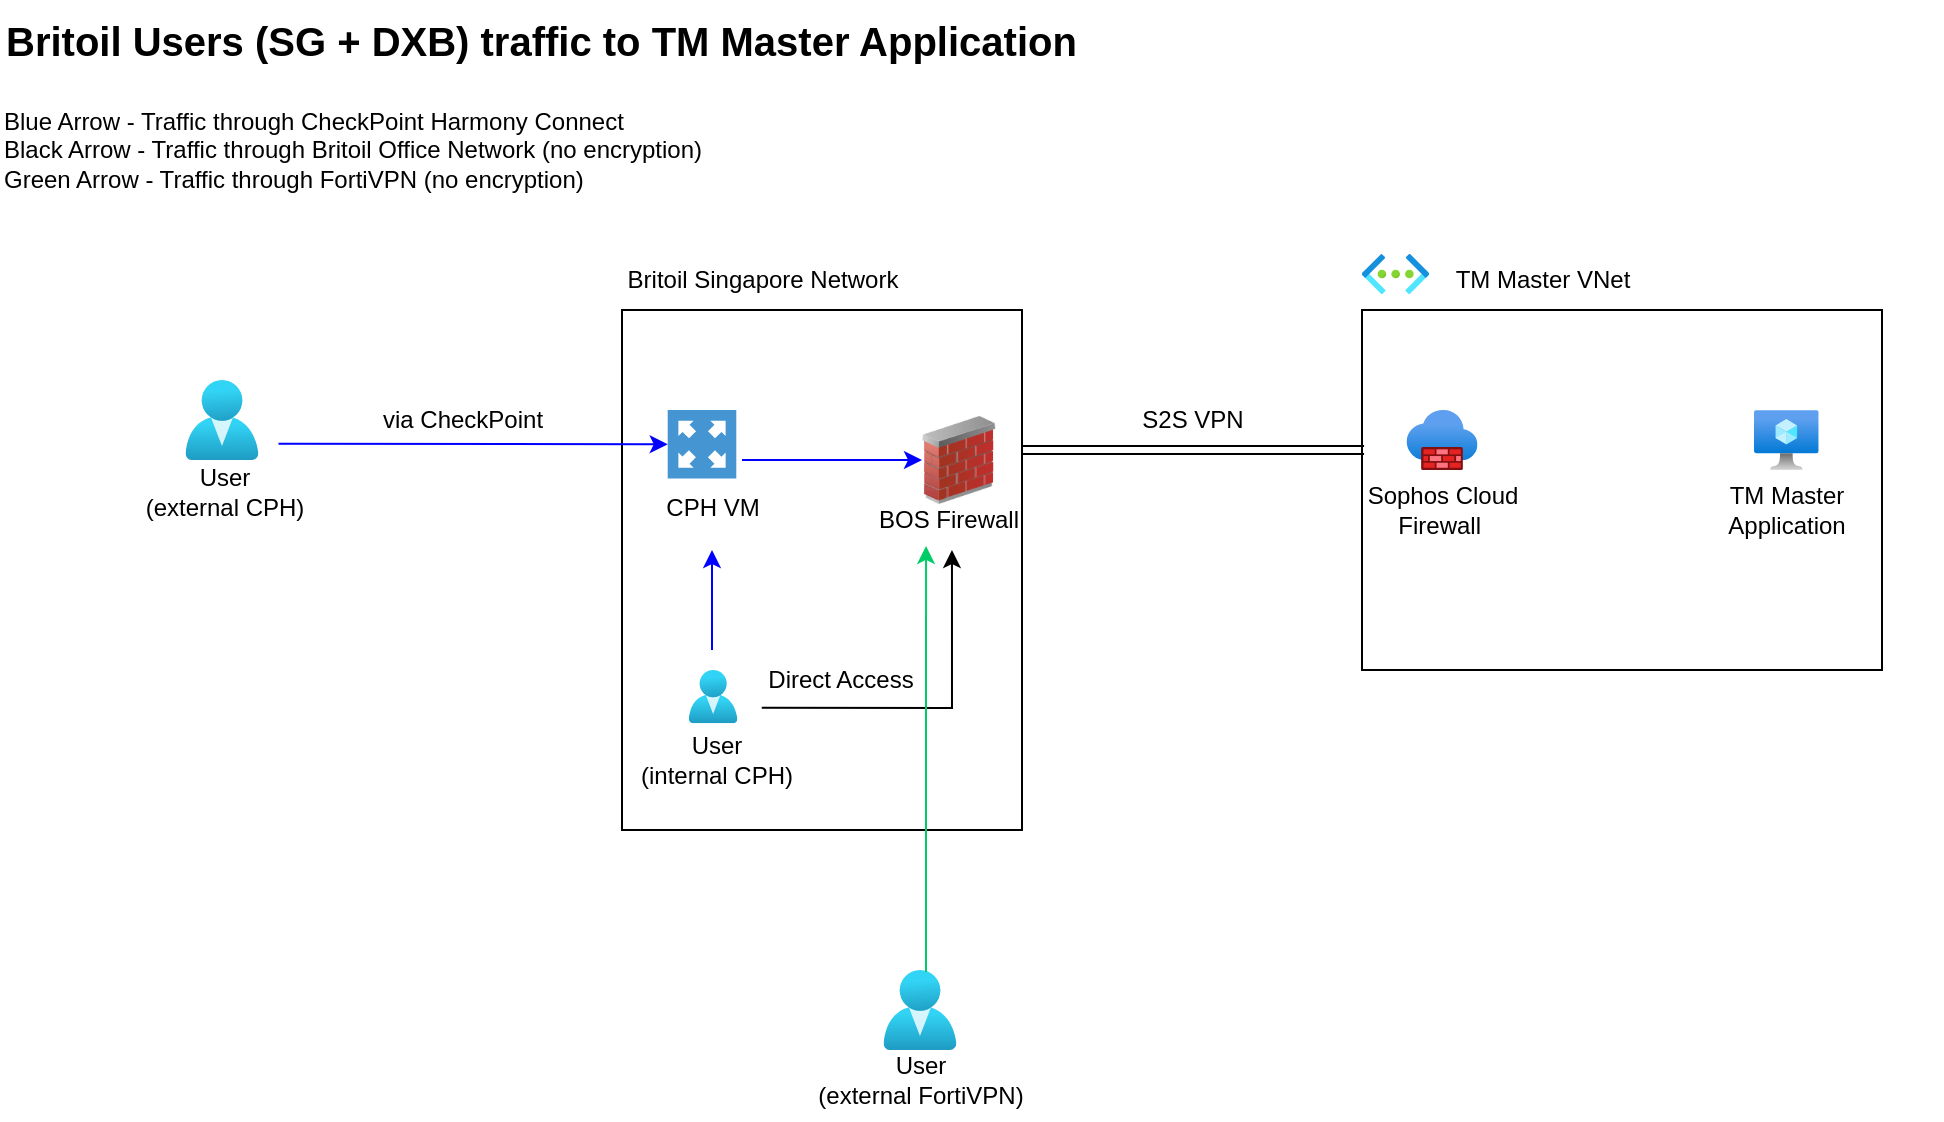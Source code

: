 <mxfile version="21.6.3" type="github">
  <diagram name="Page-1" id="p7AqGDqLSS3fxnfkDhti">
    <mxGraphModel dx="1834" dy="764" grid="0" gridSize="10" guides="1" tooltips="1" connect="1" arrows="1" fold="1" page="0" pageScale="1" pageWidth="850" pageHeight="1100" math="0" shadow="0">
      <root>
        <mxCell id="0" />
        <mxCell id="1" parent="0" />
        <mxCell id="6vk0d98QOJqQDT9VrW9C-1" value="" style="rounded=0;whiteSpace=wrap;html=1;fillColor=none;" vertex="1" parent="1">
          <mxGeometry x="30" y="190" width="200" height="260" as="geometry" />
        </mxCell>
        <mxCell id="6vk0d98QOJqQDT9VrW9C-5" value="" style="group" vertex="1" connectable="0" parent="1">
          <mxGeometry x="40" y="240" width="60" height="60" as="geometry" />
        </mxCell>
        <mxCell id="6vk0d98QOJqQDT9VrW9C-2" value="" style="pointerEvents=1;shadow=0;dashed=0;html=1;strokeColor=none;fillColor=#4495D1;labelPosition=center;verticalLabelPosition=bottom;verticalAlign=top;align=center;outlineConnect=0;shape=mxgraph.veeam.2d.proxy_appliance;" vertex="1" parent="6vk0d98QOJqQDT9VrW9C-5">
          <mxGeometry x="12.857" width="34.286" height="34.286" as="geometry" />
        </mxCell>
        <mxCell id="6vk0d98QOJqQDT9VrW9C-4" value="CPH VM" style="text;html=1;align=center;verticalAlign=middle;resizable=0;points=[];autosize=1;strokeColor=none;fillColor=none;" vertex="1" parent="6vk0d98QOJqQDT9VrW9C-5">
          <mxGeometry y="34.286" width="70" height="30" as="geometry" />
        </mxCell>
        <mxCell id="6vk0d98QOJqQDT9VrW9C-6" value="Britoil Singapore Network" style="text;html=1;align=center;verticalAlign=middle;resizable=0;points=[];autosize=1;strokeColor=none;fillColor=none;" vertex="1" parent="1">
          <mxGeometry x="20" y="160" width="160" height="30" as="geometry" />
        </mxCell>
        <mxCell id="6vk0d98QOJqQDT9VrW9C-7" value="" style="rounded=0;whiteSpace=wrap;html=1;fillColor=none;" vertex="1" parent="1">
          <mxGeometry x="400" y="190" width="260" height="180" as="geometry" />
        </mxCell>
        <mxCell id="6vk0d98QOJqQDT9VrW9C-10" value="" style="group" vertex="1" connectable="0" parent="1">
          <mxGeometry x="400" y="160" width="145" height="30" as="geometry" />
        </mxCell>
        <mxCell id="6vk0d98QOJqQDT9VrW9C-8" value="" style="image;aspect=fixed;html=1;points=[];align=center;fontSize=12;image=img/lib/azure2/networking/Virtual_Networks.svg;" vertex="1" parent="6vk0d98QOJqQDT9VrW9C-10">
          <mxGeometry y="2" width="33.5" height="20" as="geometry" />
        </mxCell>
        <mxCell id="6vk0d98QOJqQDT9VrW9C-9" value="TM Master VNet" style="text;html=1;align=center;verticalAlign=middle;resizable=0;points=[];autosize=1;strokeColor=none;fillColor=none;" vertex="1" parent="6vk0d98QOJqQDT9VrW9C-10">
          <mxGeometry x="35" width="110" height="30" as="geometry" />
        </mxCell>
        <mxCell id="6vk0d98QOJqQDT9VrW9C-13" value="" style="group" vertex="1" connectable="0" parent="1">
          <mxGeometry x="550" y="240" width="140" height="65" as="geometry" />
        </mxCell>
        <mxCell id="6vk0d98QOJqQDT9VrW9C-11" value="" style="image;aspect=fixed;html=1;points=[];align=center;fontSize=12;image=img/lib/azure2/compute/Virtual_Machine.svg;" vertex="1" parent="6vk0d98QOJqQDT9VrW9C-13">
          <mxGeometry x="46" width="32.34" height="30" as="geometry" />
        </mxCell>
        <mxCell id="6vk0d98QOJqQDT9VrW9C-12" value="TM Master &lt;br&gt;Application" style="text;html=1;align=center;verticalAlign=middle;resizable=0;points=[];autosize=1;strokeColor=none;fillColor=none;" vertex="1" parent="6vk0d98QOJqQDT9VrW9C-13">
          <mxGeometry x="22.17" y="30" width="80" height="40" as="geometry" />
        </mxCell>
        <mxCell id="6vk0d98QOJqQDT9VrW9C-16" value="" style="group" vertex="1" connectable="0" parent="1">
          <mxGeometry x="390" y="240" width="100" height="70" as="geometry" />
        </mxCell>
        <mxCell id="6vk0d98QOJqQDT9VrW9C-14" value="" style="image;aspect=fixed;html=1;points=[];align=center;fontSize=12;image=img/lib/azure2/networking/Firewalls.svg;" vertex="1" parent="6vk0d98QOJqQDT9VrW9C-16">
          <mxGeometry x="32.25" width="35.5" height="30" as="geometry" />
        </mxCell>
        <mxCell id="6vk0d98QOJqQDT9VrW9C-15" value="Sophos Cloud &lt;br&gt;Firewall&amp;nbsp;" style="text;html=1;align=center;verticalAlign=middle;resizable=0;points=[];autosize=1;strokeColor=none;fillColor=none;" vertex="1" parent="6vk0d98QOJqQDT9VrW9C-16">
          <mxGeometry y="30" width="100" height="40" as="geometry" />
        </mxCell>
        <mxCell id="6vk0d98QOJqQDT9VrW9C-17" value="" style="shape=link;html=1;rounded=0;entryX=0.004;entryY=0.389;entryDx=0;entryDy=0;entryPerimeter=0;" edge="1" parent="1" target="6vk0d98QOJqQDT9VrW9C-7">
          <mxGeometry width="100" relative="1" as="geometry">
            <mxPoint x="230" y="260" as="sourcePoint" />
            <mxPoint x="330" y="280" as="targetPoint" />
          </mxGeometry>
        </mxCell>
        <mxCell id="6vk0d98QOJqQDT9VrW9C-18" value="S2S VPN" style="text;html=1;align=center;verticalAlign=middle;resizable=0;points=[];autosize=1;strokeColor=none;fillColor=none;" vertex="1" parent="1">
          <mxGeometry x="280" y="230" width="70" height="30" as="geometry" />
        </mxCell>
        <mxCell id="6vk0d98QOJqQDT9VrW9C-21" value="" style="group" vertex="1" connectable="0" parent="1">
          <mxGeometry x="160" y="230" width="90" height="80" as="geometry" />
        </mxCell>
        <mxCell id="6vk0d98QOJqQDT9VrW9C-19" value="" style="image;html=1;image=img/lib/clip_art/networking/Firewall_02_128x128.png" vertex="1" parent="6vk0d98QOJqQDT9VrW9C-21">
          <mxGeometry x="20" width="37" height="70" as="geometry" />
        </mxCell>
        <mxCell id="6vk0d98QOJqQDT9VrW9C-20" value="BOS Firewall" style="text;html=1;align=center;verticalAlign=middle;resizable=0;points=[];autosize=1;strokeColor=none;fillColor=none;" vertex="1" parent="6vk0d98QOJqQDT9VrW9C-21">
          <mxGeometry x="-12" y="50" width="90" height="30" as="geometry" />
        </mxCell>
        <mxCell id="6vk0d98QOJqQDT9VrW9C-25" value="" style="group" vertex="1" connectable="0" parent="1">
          <mxGeometry x="-220" y="225" width="100" height="76" as="geometry" />
        </mxCell>
        <mxCell id="6vk0d98QOJqQDT9VrW9C-29" value="" style="group" vertex="1" connectable="0" parent="6vk0d98QOJqQDT9VrW9C-25">
          <mxGeometry x="15" width="84" height="76" as="geometry" />
        </mxCell>
        <mxCell id="6vk0d98QOJqQDT9VrW9C-26" value="" style="image;aspect=fixed;html=1;points=[];align=center;fontSize=12;image=img/lib/azure2/identity/Users.svg;" vertex="1" parent="6vk0d98QOJqQDT9VrW9C-29">
          <mxGeometry x="16.71" width="36.57" height="40" as="geometry" />
        </mxCell>
        <mxCell id="6vk0d98QOJqQDT9VrW9C-27" value="User&lt;br&gt;(external CPH)" style="text;html=1;align=center;verticalAlign=middle;resizable=0;points=[];autosize=1;strokeColor=none;fillColor=none;" vertex="1" parent="6vk0d98QOJqQDT9VrW9C-29">
          <mxGeometry x="-13" y="35" width="97" height="41" as="geometry" />
        </mxCell>
        <mxCell id="6vk0d98QOJqQDT9VrW9C-28" value="" style="group" vertex="1" connectable="0" parent="1">
          <mxGeometry x="40" y="370" width="83.852" height="65.663" as="geometry" />
        </mxCell>
        <mxCell id="6vk0d98QOJqQDT9VrW9C-24" value="" style="group" vertex="1" connectable="0" parent="6vk0d98QOJqQDT9VrW9C-28">
          <mxGeometry width="73.71" height="50" as="geometry" />
        </mxCell>
        <mxCell id="6vk0d98QOJqQDT9VrW9C-22" value="" style="image;aspect=fixed;html=1;points=[];align=center;fontSize=12;image=img/lib/azure2/identity/Users.svg;" vertex="1" parent="6vk0d98QOJqQDT9VrW9C-24">
          <mxGeometry x="23.373" width="24.38" height="26.667" as="geometry" />
        </mxCell>
        <mxCell id="6vk0d98QOJqQDT9VrW9C-23" value="User&lt;br style=&quot;font-size: 12px;&quot;&gt;(internal CPH)" style="text;html=1;align=center;verticalAlign=middle;resizable=0;points=[];autosize=1;strokeColor=none;fillColor=none;fontSize=12;" vertex="1" parent="6vk0d98QOJqQDT9VrW9C-28">
          <mxGeometry x="-10.148" y="24.663" width="94" height="41" as="geometry" />
        </mxCell>
        <mxCell id="6vk0d98QOJqQDT9VrW9C-31" value="" style="endArrow=classic;html=1;rounded=0;strokeColor=#0000FF;" edge="1" parent="1" target="6vk0d98QOJqQDT9VrW9C-19">
          <mxGeometry width="50" height="50" relative="1" as="geometry">
            <mxPoint x="90" y="265" as="sourcePoint" />
            <mxPoint x="170" y="210" as="targetPoint" />
          </mxGeometry>
        </mxCell>
        <mxCell id="6vk0d98QOJqQDT9VrW9C-33" value="" style="endArrow=classic;html=1;rounded=0;strokeColor=#0000FF;" edge="1" parent="1">
          <mxGeometry width="50" height="50" relative="1" as="geometry">
            <mxPoint x="75" y="360" as="sourcePoint" />
            <mxPoint x="75" y="310" as="targetPoint" />
          </mxGeometry>
        </mxCell>
        <mxCell id="6vk0d98QOJqQDT9VrW9C-34" value="" style="endArrow=classic;html=1;rounded=0;exitX=0.745;exitY=-0.142;exitDx=0;exitDy=0;exitPerimeter=0;entryX=0.522;entryY=1;entryDx=0;entryDy=0;entryPerimeter=0;" edge="1" parent="1" source="6vk0d98QOJqQDT9VrW9C-23" target="6vk0d98QOJqQDT9VrW9C-20">
          <mxGeometry width="50" height="50" relative="1" as="geometry">
            <mxPoint x="140" y="390" as="sourcePoint" />
            <mxPoint x="190" y="340" as="targetPoint" />
            <Array as="points">
              <mxPoint x="195" y="389" />
            </Array>
          </mxGeometry>
        </mxCell>
        <mxCell id="6vk0d98QOJqQDT9VrW9C-36" value="via CheckPoint" style="text;html=1;align=center;verticalAlign=middle;resizable=0;points=[];autosize=1;strokeColor=none;fillColor=none;" vertex="1" parent="1">
          <mxGeometry x="-100" y="230" width="100" height="30" as="geometry" />
        </mxCell>
        <mxCell id="6vk0d98QOJqQDT9VrW9C-37" value="Direct Access" style="text;html=1;align=center;verticalAlign=middle;resizable=0;points=[];autosize=1;strokeColor=none;fillColor=none;" vertex="1" parent="1">
          <mxGeometry x="89" y="360" width="100" height="30" as="geometry" />
        </mxCell>
        <mxCell id="6vk0d98QOJqQDT9VrW9C-38" value="" style="group" vertex="1" connectable="0" parent="1">
          <mxGeometry x="144" y="520" width="100" height="75" as="geometry" />
        </mxCell>
        <mxCell id="6vk0d98QOJqQDT9VrW9C-39" value="" style="image;aspect=fixed;html=1;points=[];align=center;fontSize=12;image=img/lib/azure2/identity/Users.svg;" vertex="1" parent="6vk0d98QOJqQDT9VrW9C-38">
          <mxGeometry x="16.71" width="36.57" height="40" as="geometry" />
        </mxCell>
        <mxCell id="6vk0d98QOJqQDT9VrW9C-40" value="User&lt;br&gt;(external FortiVPN)" style="text;html=1;align=center;verticalAlign=middle;resizable=0;points=[];autosize=1;strokeColor=none;fillColor=none;" vertex="1" parent="6vk0d98QOJqQDT9VrW9C-38">
          <mxGeometry x="-30" y="35" width="130" height="40" as="geometry" />
        </mxCell>
        <mxCell id="6vk0d98QOJqQDT9VrW9C-41" value="" style="endArrow=classic;html=1;rounded=0;entryX=0.378;entryY=0.933;entryDx=0;entryDy=0;entryPerimeter=0;fontColor=#00CC00;strokeColor=#00CC66;exitX=0.582;exitY=0.025;exitDx=0;exitDy=0;exitPerimeter=0;" edge="1" parent="1" source="6vk0d98QOJqQDT9VrW9C-39" target="6vk0d98QOJqQDT9VrW9C-20">
          <mxGeometry width="50" height="50" relative="1" as="geometry">
            <mxPoint x="180" y="510" as="sourcePoint" />
            <mxPoint x="240" y="460" as="targetPoint" />
          </mxGeometry>
        </mxCell>
        <mxCell id="6vk0d98QOJqQDT9VrW9C-42" value="" style="endArrow=classic;html=1;rounded=0;exitX=0.786;exitY=-0.075;exitDx=0;exitDy=0;exitPerimeter=0;strokeColor=#0000FF;" edge="1" parent="1" source="6vk0d98QOJqQDT9VrW9C-27" target="6vk0d98QOJqQDT9VrW9C-2">
          <mxGeometry width="50" height="50" relative="1" as="geometry">
            <mxPoint x="-70" y="320" as="sourcePoint" />
            <mxPoint x="-20" y="270" as="targetPoint" />
          </mxGeometry>
        </mxCell>
        <mxCell id="6vk0d98QOJqQDT9VrW9C-43" value="Blue Arrow - Traffic through CheckPoint Harmony Connect&lt;br&gt;Black Arrow - Traffic through Britoil Office Network (no encryption)&lt;br&gt;Green Arrow - Traffic through FortiVPN (no encryption)" style="text;html=1;align=left;verticalAlign=middle;resizable=0;points=[];autosize=1;strokeColor=none;fillColor=none;" vertex="1" parent="1">
          <mxGeometry x="-281" y="80" width="370" height="60" as="geometry" />
        </mxCell>
        <mxCell id="6vk0d98QOJqQDT9VrW9C-44" value="Britoil Users (SG + DXB) traffic to TM Master Application" style="text;html=1;align=left;verticalAlign=middle;resizable=0;points=[];autosize=1;strokeColor=none;fillColor=none;fontStyle=1;fontSize=20;" vertex="1" parent="1">
          <mxGeometry x="-280" y="35" width="560" height="40" as="geometry" />
        </mxCell>
      </root>
    </mxGraphModel>
  </diagram>
</mxfile>

